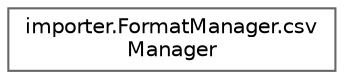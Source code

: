digraph "Graphical Class Hierarchy"
{
 // LATEX_PDF_SIZE
  bgcolor="transparent";
  edge [fontname=Helvetica,fontsize=10,labelfontname=Helvetica,labelfontsize=10];
  node [fontname=Helvetica,fontsize=10,shape=box,height=0.2,width=0.4];
  rankdir="LR";
  Node0 [id="Node000000",label="importer.FormatManager.csv\lManager",height=0.2,width=0.4,color="grey40", fillcolor="white", style="filled",URL="$classimporter_1_1_format_manager_1_1csv_manager.html",tooltip=" "];
}
